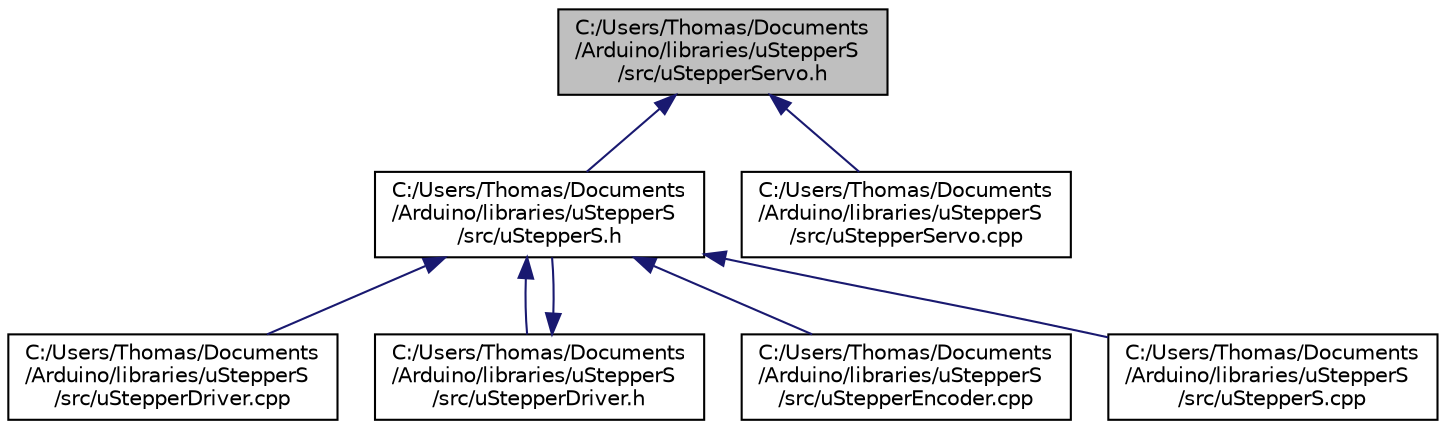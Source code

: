 digraph "C:/Users/Thomas/Documents/Arduino/libraries/uStepperS/src/uStepperServo.h"
{
 // LATEX_PDF_SIZE
  edge [fontname="Helvetica",fontsize="10",labelfontname="Helvetica",labelfontsize="10"];
  node [fontname="Helvetica",fontsize="10",shape=record];
  Node1 [label="C:/Users/Thomas/Documents\l/Arduino/libraries/uStepperS\l/src/uStepperServo.h",height=0.2,width=0.4,color="black", fillcolor="grey75", style="filled", fontcolor="black",tooltip="Function prototypes and definitions for the uStepper Servo library."];
  Node1 -> Node2 [dir="back",color="midnightblue",fontsize="10",style="solid",fontname="Helvetica"];
  Node2 [label="C:/Users/Thomas/Documents\l/Arduino/libraries/uStepperS\l/src/uStepperS.h",height=0.2,width=0.4,color="black", fillcolor="white", style="filled",URL="$uStepperS_8h.html",tooltip="Function prototypes and definitions for the uStepper S library."];
  Node2 -> Node3 [dir="back",color="midnightblue",fontsize="10",style="solid",fontname="Helvetica"];
  Node3 [label="C:/Users/Thomas/Documents\l/Arduino/libraries/uStepperS\l/src/uStepperDriver.cpp",height=0.2,width=0.4,color="black", fillcolor="white", style="filled",URL="$uStepperDriver_8cpp.html",tooltip="Function implementations for the TMC5130 motor driver."];
  Node2 -> Node4 [dir="back",color="midnightblue",fontsize="10",style="solid",fontname="Helvetica"];
  Node4 [label="C:/Users/Thomas/Documents\l/Arduino/libraries/uStepperS\l/src/uStepperDriver.h",height=0.2,width=0.4,color="black", fillcolor="white", style="filled",URL="$uStepperDriver_8h.html",tooltip="Function prototypes and definitions for the TMC5130 motor driver."];
  Node4 -> Node2 [dir="back",color="midnightblue",fontsize="10",style="solid",fontname="Helvetica"];
  Node2 -> Node5 [dir="back",color="midnightblue",fontsize="10",style="solid",fontname="Helvetica"];
  Node5 [label="C:/Users/Thomas/Documents\l/Arduino/libraries/uStepperS\l/src/uStepperEncoder.cpp",height=0.2,width=0.4,color="black", fillcolor="white", style="filled",URL="$uStepperEncoder_8cpp.html",tooltip="Function implementations for the AEAT8800-Q24 Encoder."];
  Node2 -> Node6 [dir="back",color="midnightblue",fontsize="10",style="solid",fontname="Helvetica"];
  Node6 [label="C:/Users/Thomas/Documents\l/Arduino/libraries/uStepperS\l/src/uStepperS.cpp",height=0.2,width=0.4,color="black", fillcolor="white", style="filled",URL="$uStepperS_8cpp.html",tooltip="Function and class implementation for the uStepper S library."];
  Node1 -> Node7 [dir="back",color="midnightblue",fontsize="10",style="solid",fontname="Helvetica"];
  Node7 [label="C:/Users/Thomas/Documents\l/Arduino/libraries/uStepperS\l/src/uStepperServo.cpp",height=0.2,width=0.4,color="black", fillcolor="white", style="filled",URL="$uStepperServo_8cpp.html",tooltip="Function prototypes and definitions for the uStepper Servo library."];
}
